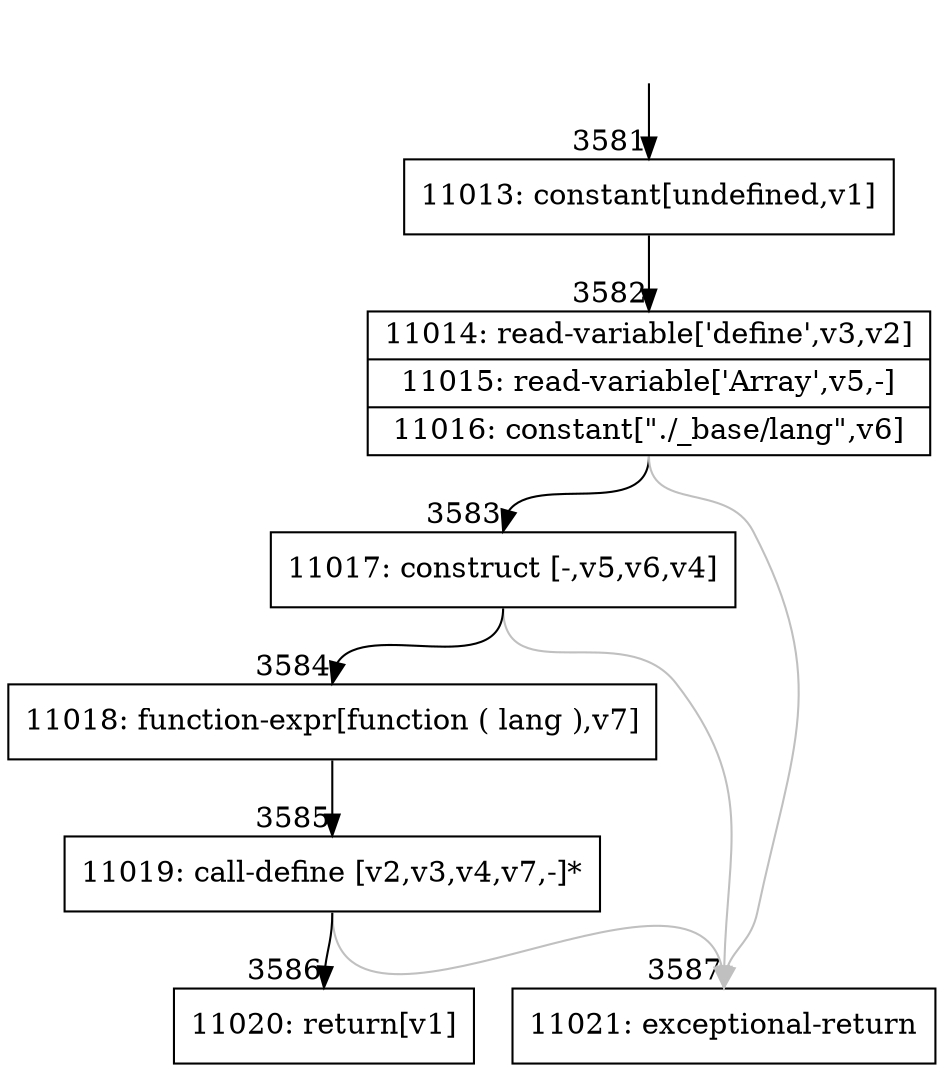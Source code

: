 digraph {
rankdir="TD"
BB_entry229[shape=none,label=""];
BB_entry229 -> BB3581 [tailport=s, headport=n, headlabel="    3581"]
BB3581 [shape=record label="{11013: constant[undefined,v1]}" ] 
BB3581 -> BB3582 [tailport=s, headport=n, headlabel="      3582"]
BB3582 [shape=record label="{11014: read-variable['define',v3,v2]|11015: read-variable['Array',v5,-]|11016: constant[\"./_base/lang\",v6]}" ] 
BB3582 -> BB3583 [tailport=s, headport=n, headlabel="      3583"]
BB3582 -> BB3587 [tailport=s, headport=n, color=gray, headlabel="      3587"]
BB3583 [shape=record label="{11017: construct [-,v5,v6,v4]}" ] 
BB3583 -> BB3584 [tailport=s, headport=n, headlabel="      3584"]
BB3583 -> BB3587 [tailport=s, headport=n, color=gray]
BB3584 [shape=record label="{11018: function-expr[function ( lang ),v7]}" ] 
BB3584 -> BB3585 [tailport=s, headport=n, headlabel="      3585"]
BB3585 [shape=record label="{11019: call-define [v2,v3,v4,v7,-]*}" ] 
BB3585 -> BB3586 [tailport=s, headport=n, headlabel="      3586"]
BB3585 -> BB3587 [tailport=s, headport=n, color=gray]
BB3586 [shape=record label="{11020: return[v1]}" ] 
BB3587 [shape=record label="{11021: exceptional-return}" ] 
//#$~ 4399
}
